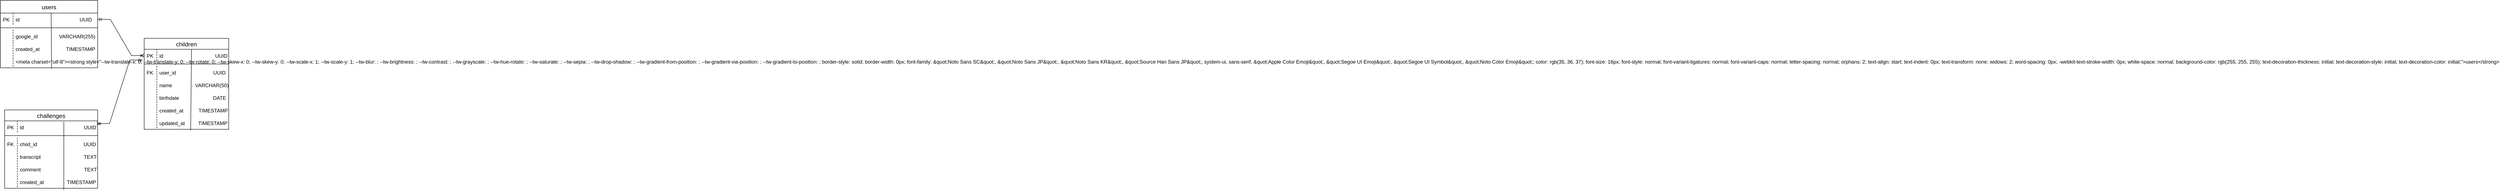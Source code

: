 <mxfile>
    <diagram id="ir7Ig85VBE7FHxGgZYNk" name="ページ1">
        <mxGraphModel dx="582" dy="404" grid="1" gridSize="10" guides="1" tooltips="1" connect="1" arrows="1" fold="1" page="1" pageScale="1" pageWidth="827" pageHeight="1169" math="0" shadow="0">
            <root>
                <mxCell id="0"/>
                <mxCell id="1" parent="0"/>
                <mxCell id="33" value="children" style="swimlane;fontStyle=0;childLayout=stackLayout;horizontal=1;startSize=26;horizontalStack=0;resizeParent=1;resizeParentMax=0;resizeLast=0;collapsible=1;marginBottom=0;align=center;fontSize=14;" parent="1" vertex="1">
                    <mxGeometry x="380" y="110" width="200" height="216" as="geometry"/>
                </mxCell>
                <mxCell id="34" value="id　　　　　　　        　UUID" style="shape=partialRectangle;fillColor=none;align=left;verticalAlign=middle;strokeColor=none;spacingLeft=34;rotatable=0;points=[[0,0.5],[1,0.5]];portConstraint=eastwest;dropTarget=0;" parent="33" vertex="1">
                    <mxGeometry y="26" width="200" height="30" as="geometry"/>
                </mxCell>
                <mxCell id="35" value="PK" style="shape=partialRectangle;top=0;left=0;bottom=0;fillColor=none;stokeWidth=1;dashed=1;align=left;verticalAlign=middle;spacingLeft=4;spacingRight=4;overflow=hidden;rotatable=0;points=[];portConstraint=eastwest;part=1;" parent="34" vertex="1" connectable="0">
                    <mxGeometry width="30" height="30" as="geometry"/>
                </mxCell>
                <mxCell id="36" value="" style="endArrow=none;html=1;rounded=0;exitX=0.55;exitY=1.067;exitDx=0;exitDy=0;exitPerimeter=0;" parent="33" source="46" edge="1">
                    <mxGeometry width="50" height="50" relative="1" as="geometry">
                        <mxPoint x="110" y="210" as="sourcePoint"/>
                        <mxPoint x="112" y="26" as="targetPoint"/>
                    </mxGeometry>
                </mxCell>
                <mxCell id="37" value="" style="line;strokeWidth=1;rotatable=0;dashed=0;labelPosition=right;align=left;verticalAlign=middle;spacingTop=0;spacingLeft=6;points=[];portConstraint=eastwest;" parent="33" vertex="1">
                    <mxGeometry y="56" width="200" height="10" as="geometry"/>
                </mxCell>
                <mxCell id="38" value="user_id　　　　            UUID" style="shape=partialRectangle;fillColor=none;align=left;verticalAlign=middle;strokeColor=none;spacingLeft=34;rotatable=0;points=[[0,0.5],[1,0.5]];portConstraint=eastwest;dropTarget=0;" parent="33" vertex="1">
                    <mxGeometry y="66" width="200" height="30" as="geometry"/>
                </mxCell>
                <mxCell id="39" value="FK" style="shape=partialRectangle;top=0;left=0;bottom=0;fillColor=none;stokeWidth=1;dashed=1;align=left;verticalAlign=middle;spacingLeft=4;spacingRight=4;overflow=hidden;rotatable=0;points=[];portConstraint=eastwest;part=1;" parent="38" vertex="1" connectable="0">
                    <mxGeometry width="30" height="30" as="geometry"/>
                </mxCell>
                <mxCell id="40" value="name　  　　　VARCHAR(50)                    " style="shape=partialRectangle;fillColor=none;align=left;verticalAlign=middle;strokeColor=none;spacingLeft=34;rotatable=0;points=[[0,0.5],[1,0.5]];portConstraint=eastwest;dropTarget=0;" parent="33" vertex="1">
                    <mxGeometry y="96" width="200" height="30" as="geometry"/>
                </mxCell>
                <mxCell id="41" value="" style="shape=partialRectangle;top=0;left=0;bottom=0;fillColor=none;stokeWidth=1;dashed=1;align=left;verticalAlign=middle;spacingLeft=4;spacingRight=4;overflow=hidden;rotatable=0;points=[];portConstraint=eastwest;part=1;" parent="40" vertex="1" connectable="0">
                    <mxGeometry width="30" height="30" as="geometry"/>
                </mxCell>
                <mxCell id="42" value="birthdate　　　　　      DATE" style="shape=partialRectangle;fillColor=none;align=left;verticalAlign=middle;strokeColor=none;spacingLeft=34;rotatable=0;points=[[0,0.5],[1,0.5]];portConstraint=eastwest;dropTarget=0;" parent="33" vertex="1">
                    <mxGeometry y="126" width="200" height="30" as="geometry"/>
                </mxCell>
                <mxCell id="43" value="" style="shape=partialRectangle;top=0;left=0;bottom=0;fillColor=none;stokeWidth=1;dashed=1;align=left;verticalAlign=middle;spacingLeft=4;spacingRight=4;overflow=hidden;rotatable=0;points=[];portConstraint=eastwest;part=1;" parent="42" vertex="1" connectable="0">
                    <mxGeometry width="30" height="30" as="geometry"/>
                </mxCell>
                <mxCell id="44" value="created_at　　　TIMESTAMP" style="shape=partialRectangle;fillColor=none;align=left;verticalAlign=middle;strokeColor=none;spacingLeft=34;rotatable=0;points=[[0,0.5],[1,0.5]];portConstraint=eastwest;dropTarget=0;" parent="33" vertex="1">
                    <mxGeometry y="156" width="200" height="30" as="geometry"/>
                </mxCell>
                <mxCell id="45" value="" style="shape=partialRectangle;top=0;left=0;bottom=0;fillColor=none;stokeWidth=1;dashed=1;align=left;verticalAlign=middle;spacingLeft=4;spacingRight=4;overflow=hidden;rotatable=0;points=[];portConstraint=eastwest;part=1;" parent="44" vertex="1" connectable="0">
                    <mxGeometry width="30" height="30" as="geometry"/>
                </mxCell>
                <mxCell id="46" value="updated_at　      TIMESTAMP" style="shape=partialRectangle;fillColor=none;align=left;verticalAlign=middle;strokeColor=none;spacingLeft=34;rotatable=0;points=[[0,0.5],[1,0.5]];portConstraint=eastwest;dropTarget=0;" parent="33" vertex="1">
                    <mxGeometry y="186" width="200" height="30" as="geometry"/>
                </mxCell>
                <mxCell id="47" value="" style="shape=partialRectangle;top=0;left=0;bottom=0;fillColor=none;stokeWidth=1;dashed=1;align=left;verticalAlign=middle;spacingLeft=4;spacingRight=4;overflow=hidden;rotatable=0;points=[];portConstraint=eastwest;part=1;" parent="46" vertex="1" connectable="0">
                    <mxGeometry width="30" height="30" as="geometry"/>
                </mxCell>
                <mxCell id="48" value="users" style="swimlane;fontStyle=0;childLayout=stackLayout;horizontal=1;startSize=30;horizontalStack=0;resizeParent=1;resizeParentMax=0;resizeLast=0;collapsible=1;marginBottom=0;align=center;fontSize=14;" parent="1" vertex="1">
                    <mxGeometry x="40" y="20" width="230" height="160" as="geometry"/>
                </mxCell>
                <mxCell id="49" value="id　　　　　　　　　　　   UUID" style="shape=partialRectangle;fillColor=none;align=left;verticalAlign=middle;strokeColor=none;spacingLeft=34;rotatable=0;points=[[0,0.5],[1,0.5]];portConstraint=eastwest;dropTarget=0;" parent="48" vertex="1">
                    <mxGeometry y="30" width="230" height="30" as="geometry"/>
                </mxCell>
                <mxCell id="50" value="PK" style="shape=partialRectangle;top=0;left=0;bottom=0;fillColor=none;stokeWidth=1;dashed=1;align=left;verticalAlign=middle;spacingLeft=4;spacingRight=4;overflow=hidden;rotatable=0;points=[];portConstraint=eastwest;part=1;" parent="49" vertex="1" connectable="0">
                    <mxGeometry width="30" height="30" as="geometry"/>
                </mxCell>
                <mxCell id="51" value="" style="endArrow=none;html=1;rounded=0;entryX=0.526;entryY=1.067;entryDx=0;entryDy=0;entryPerimeter=0;" parent="48" target="61" edge="1">
                    <mxGeometry relative="1" as="geometry">
                        <mxPoint x="120" y="30" as="sourcePoint"/>
                        <mxPoint x="120" y="130" as="targetPoint"/>
                    </mxGeometry>
                </mxCell>
                <mxCell id="52" value="" style="line;strokeWidth=1;rotatable=0;dashed=0;labelPosition=right;align=left;verticalAlign=middle;spacingTop=0;spacingLeft=6;points=[];portConstraint=eastwest;" parent="48" vertex="1">
                    <mxGeometry y="60" width="230" height="10" as="geometry"/>
                </mxCell>
                <mxCell id="53" value="google_id　　        VARCHAR(255)" style="shape=partialRectangle;fillColor=none;align=left;verticalAlign=middle;strokeColor=none;spacingLeft=34;rotatable=0;points=[[0,0.5],[1,0.5]];portConstraint=eastwest;dropTarget=0;" parent="48" vertex="1">
                    <mxGeometry y="70" width="230" height="30" as="geometry"/>
                </mxCell>
                <mxCell id="54" value="" style="shape=partialRectangle;top=0;left=0;bottom=0;fillColor=none;stokeWidth=1;dashed=1;align=left;verticalAlign=middle;spacingLeft=4;spacingRight=4;overflow=hidden;rotatable=0;points=[];portConstraint=eastwest;part=1;" parent="53" vertex="1" connectable="0">
                    <mxGeometry width="30" height="30" as="geometry"/>
                </mxCell>
                <mxCell id="59" value="created_at　　　        TIMESTAMP" style="shape=partialRectangle;fillColor=none;align=left;verticalAlign=middle;strokeColor=none;spacingLeft=34;rotatable=0;points=[[0,0.5],[1,0.5]];portConstraint=eastwest;dropTarget=0;" parent="48" vertex="1">
                    <mxGeometry y="100" width="230" height="30" as="geometry"/>
                </mxCell>
                <mxCell id="60" value="" style="shape=partialRectangle;top=0;left=0;bottom=0;fillColor=none;stokeWidth=1;dashed=1;align=left;verticalAlign=middle;spacingLeft=4;spacingRight=4;overflow=hidden;rotatable=0;points=[];portConstraint=eastwest;part=1;" parent="59" vertex="1" connectable="0">
                    <mxGeometry width="30" height="30" as="geometry"/>
                </mxCell>
                <mxCell id="61" value="&lt;meta charset=&quot;utf-8&quot;&gt;&lt;strong style=&quot;--tw-translate-x: 0; --tw-translate-y: 0; --tw-rotate: 0; --tw-skew-x: 0; --tw-skew-y: 0; --tw-scale-x: 1; --tw-scale-y: 1; --tw-blur: ; --tw-brightness: ; --tw-contrast: ; --tw-grayscale: ; --tw-hue-rotate: ; --tw-saturate: ; --tw-sepia: ; --tw-drop-shadow: ; --tw-gradient-from-position: ; --tw-gradient-via-position: ; --tw-gradient-to-position: ; border-style: solid; border-width: 0px; font-family: &amp;quot;Noto Sans SC&amp;quot;, &amp;quot;Noto Sans JP&amp;quot;, &amp;quot;Noto Sans KR&amp;quot;, &amp;quot;Source Han Sans JP&amp;quot;, system-ui, sans-serif, &amp;quot;Apple Color Emoji&amp;quot;, &amp;quot;Segoe UI Emoji&amp;quot;, &amp;quot;Segoe UI Symbol&amp;quot;, &amp;quot;Noto Color Emoji&amp;quot;; color: rgb(35, 36, 37); font-size: 16px; font-style: normal; font-variant-ligatures: normal; font-variant-caps: normal; letter-spacing: normal; orphans: 2; text-align: start; text-indent: 0px; text-transform: none; widows: 2; word-spacing: 0px; -webkit-text-stroke-width: 0px; white-space: normal; background-color: rgb(255, 255, 255); text-decoration-thickness: initial; text-decoration-style: initial; text-decoration-color: initial;&quot;&gt;users&lt;/strong&gt;" style="shape=partialRectangle;fillColor=none;align=left;verticalAlign=middle;strokeColor=none;spacingLeft=34;rotatable=0;points=[[0,0.5],[1,0.5]];portConstraint=eastwest;dropTarget=0;" parent="48" vertex="1">
                    <mxGeometry y="130" width="230" height="30" as="geometry"/>
                </mxCell>
                <mxCell id="62" value="" style="shape=partialRectangle;top=0;left=0;bottom=0;fillColor=none;stokeWidth=1;dashed=1;align=left;verticalAlign=middle;spacingLeft=4;spacingRight=4;overflow=hidden;rotatable=0;points=[];portConstraint=eastwest;part=1;" parent="61" vertex="1" connectable="0">
                    <mxGeometry width="30" height="30" as="geometry"/>
                </mxCell>
                <mxCell id="78" value="challenges" style="swimlane;fontStyle=0;childLayout=stackLayout;horizontal=1;startSize=26;horizontalStack=0;resizeParent=1;resizeParentMax=0;resizeLast=0;collapsible=1;marginBottom=0;align=center;fontSize=14;" parent="1" vertex="1">
                    <mxGeometry x="50" y="280" width="220" height="186" as="geometry"/>
                </mxCell>
                <mxCell id="79" value="id　　　　　　　　　　　   UUID" style="shape=partialRectangle;fillColor=none;align=left;verticalAlign=middle;strokeColor=none;spacingLeft=34;rotatable=0;points=[[0,0.5],[1,0.5]];portConstraint=eastwest;dropTarget=0;" parent="78" vertex="1">
                    <mxGeometry y="26" width="220" height="30" as="geometry"/>
                </mxCell>
                <mxCell id="80" value="PK" style="shape=partialRectangle;top=0;left=0;bottom=0;fillColor=none;stokeWidth=1;dashed=1;align=left;verticalAlign=middle;spacingLeft=4;spacingRight=4;overflow=hidden;rotatable=0;points=[];portConstraint=eastwest;part=1;" parent="79" vertex="1" connectable="0">
                    <mxGeometry width="30" height="30" as="geometry"/>
                </mxCell>
                <mxCell id="81" value="" style="endArrow=none;html=1;rounded=0;exitX=0.636;exitY=1.133;exitDx=0;exitDy=0;exitPerimeter=0;" parent="78" source="89" edge="1">
                    <mxGeometry width="50" height="50" relative="1" as="geometry">
                        <mxPoint x="140" y="158" as="sourcePoint"/>
                        <mxPoint x="140" y="28" as="targetPoint"/>
                    </mxGeometry>
                </mxCell>
                <mxCell id="82" value="" style="line;strokeWidth=1;rotatable=0;dashed=0;labelPosition=right;align=left;verticalAlign=middle;spacingTop=0;spacingLeft=6;points=[];portConstraint=eastwest;" parent="78" vertex="1">
                    <mxGeometry y="56" width="220" height="10" as="geometry"/>
                </mxCell>
                <mxCell id="83" value="chiid_id　　　　            　   UUID" style="shape=partialRectangle;fillColor=none;align=left;verticalAlign=middle;strokeColor=none;spacingLeft=34;rotatable=0;points=[[0,0.5],[1,0.5]];portConstraint=eastwest;dropTarget=0;" parent="78" vertex="1">
                    <mxGeometry y="66" width="220" height="30" as="geometry"/>
                </mxCell>
                <mxCell id="84" value="FK" style="shape=partialRectangle;top=0;left=0;bottom=0;fillColor=none;stokeWidth=1;dashed=1;align=left;verticalAlign=middle;spacingLeft=4;spacingRight=4;overflow=hidden;rotatable=0;points=[];portConstraint=eastwest;part=1;" parent="83" vertex="1" connectable="0">
                    <mxGeometry width="30" height="30" as="geometry"/>
                </mxCell>
                <mxCell id="85" value="transcript　     　　　　　    TEXT" style="shape=partialRectangle;fillColor=none;align=left;verticalAlign=middle;strokeColor=none;spacingLeft=34;rotatable=0;points=[[0,0.5],[1,0.5]];portConstraint=eastwest;dropTarget=0;" parent="78" vertex="1">
                    <mxGeometry y="96" width="220" height="30" as="geometry"/>
                </mxCell>
                <mxCell id="86" value="" style="shape=partialRectangle;top=0;left=0;bottom=0;fillColor=none;stokeWidth=1;dashed=1;align=left;verticalAlign=middle;spacingLeft=4;spacingRight=4;overflow=hidden;rotatable=0;points=[];portConstraint=eastwest;part=1;" parent="85" vertex="1" connectable="0">
                    <mxGeometry width="30" height="30" as="geometry"/>
                </mxCell>
                <mxCell id="87" value="comment　　　                    TEXT" style="shape=partialRectangle;fillColor=none;align=left;verticalAlign=middle;strokeColor=none;spacingLeft=34;rotatable=0;points=[[0,0.5],[1,0.5]];portConstraint=eastwest;dropTarget=0;fontColor=#000000;" parent="78" vertex="1">
                    <mxGeometry y="126" width="220" height="30" as="geometry"/>
                </mxCell>
                <mxCell id="88" value="" style="shape=partialRectangle;top=0;left=0;bottom=0;fillColor=none;stokeWidth=1;dashed=1;align=left;verticalAlign=middle;spacingLeft=4;spacingRight=4;overflow=hidden;rotatable=0;points=[];portConstraint=eastwest;part=1;" parent="87" vertex="1" connectable="0">
                    <mxGeometry width="30" height="30" as="geometry"/>
                </mxCell>
                <mxCell id="89" value="created_at　　　　  TIMESTAMP" style="shape=partialRectangle;fillColor=none;align=left;verticalAlign=middle;strokeColor=none;spacingLeft=34;rotatable=0;points=[[0,0.5],[1,0.5]];portConstraint=eastwest;dropTarget=0;" parent="78" vertex="1">
                    <mxGeometry y="156" width="220" height="30" as="geometry"/>
                </mxCell>
                <mxCell id="90" value="" style="shape=partialRectangle;top=0;left=0;bottom=0;fillColor=none;stokeWidth=1;dashed=1;align=left;verticalAlign=middle;spacingLeft=4;spacingRight=4;overflow=hidden;rotatable=0;points=[];portConstraint=eastwest;part=1;" parent="89" vertex="1" connectable="0">
                    <mxGeometry width="30" height="30" as="geometry"/>
                </mxCell>
                <mxCell id="91" value="" style="edgeStyle=entityRelationEdgeStyle;fontSize=12;html=1;endArrow=ERoneToMany;startArrow=ERmandOne;rounded=0;entryX=0;entryY=0.5;entryDx=0;entryDy=0;exitX=1;exitY=0.5;exitDx=0;exitDy=0;" parent="1" source="49" target="34" edge="1">
                    <mxGeometry width="100" height="100" relative="1" as="geometry">
                        <mxPoint x="310" y="160" as="sourcePoint"/>
                        <mxPoint x="420" y="281" as="targetPoint"/>
                        <Array as="points">
                            <mxPoint x="430" y="270"/>
                        </Array>
                    </mxGeometry>
                </mxCell>
                <mxCell id="93" value="" style="edgeStyle=entityRelationEdgeStyle;fontSize=12;html=1;endArrow=ERoneToMany;startArrow=ERmandOne;rounded=0;entryX=0.991;entryY=0.217;entryDx=0;entryDy=0;entryPerimeter=0;exitX=-0.02;exitY=0.85;exitDx=0;exitDy=0;exitPerimeter=0;" parent="1" source="34" target="79" edge="1">
                    <mxGeometry width="100" height="100" relative="1" as="geometry">
                        <mxPoint x="520" y="110" as="sourcePoint"/>
                        <mxPoint x="450" y="213" as="targetPoint"/>
                        <Array as="points">
                            <mxPoint x="540" y="122"/>
                            <mxPoint x="540" y="92"/>
                            <mxPoint x="540" y="152"/>
                            <mxPoint x="540" y="92"/>
                        </Array>
                    </mxGeometry>
                </mxCell>
            </root>
        </mxGraphModel>
    </diagram>
</mxfile>